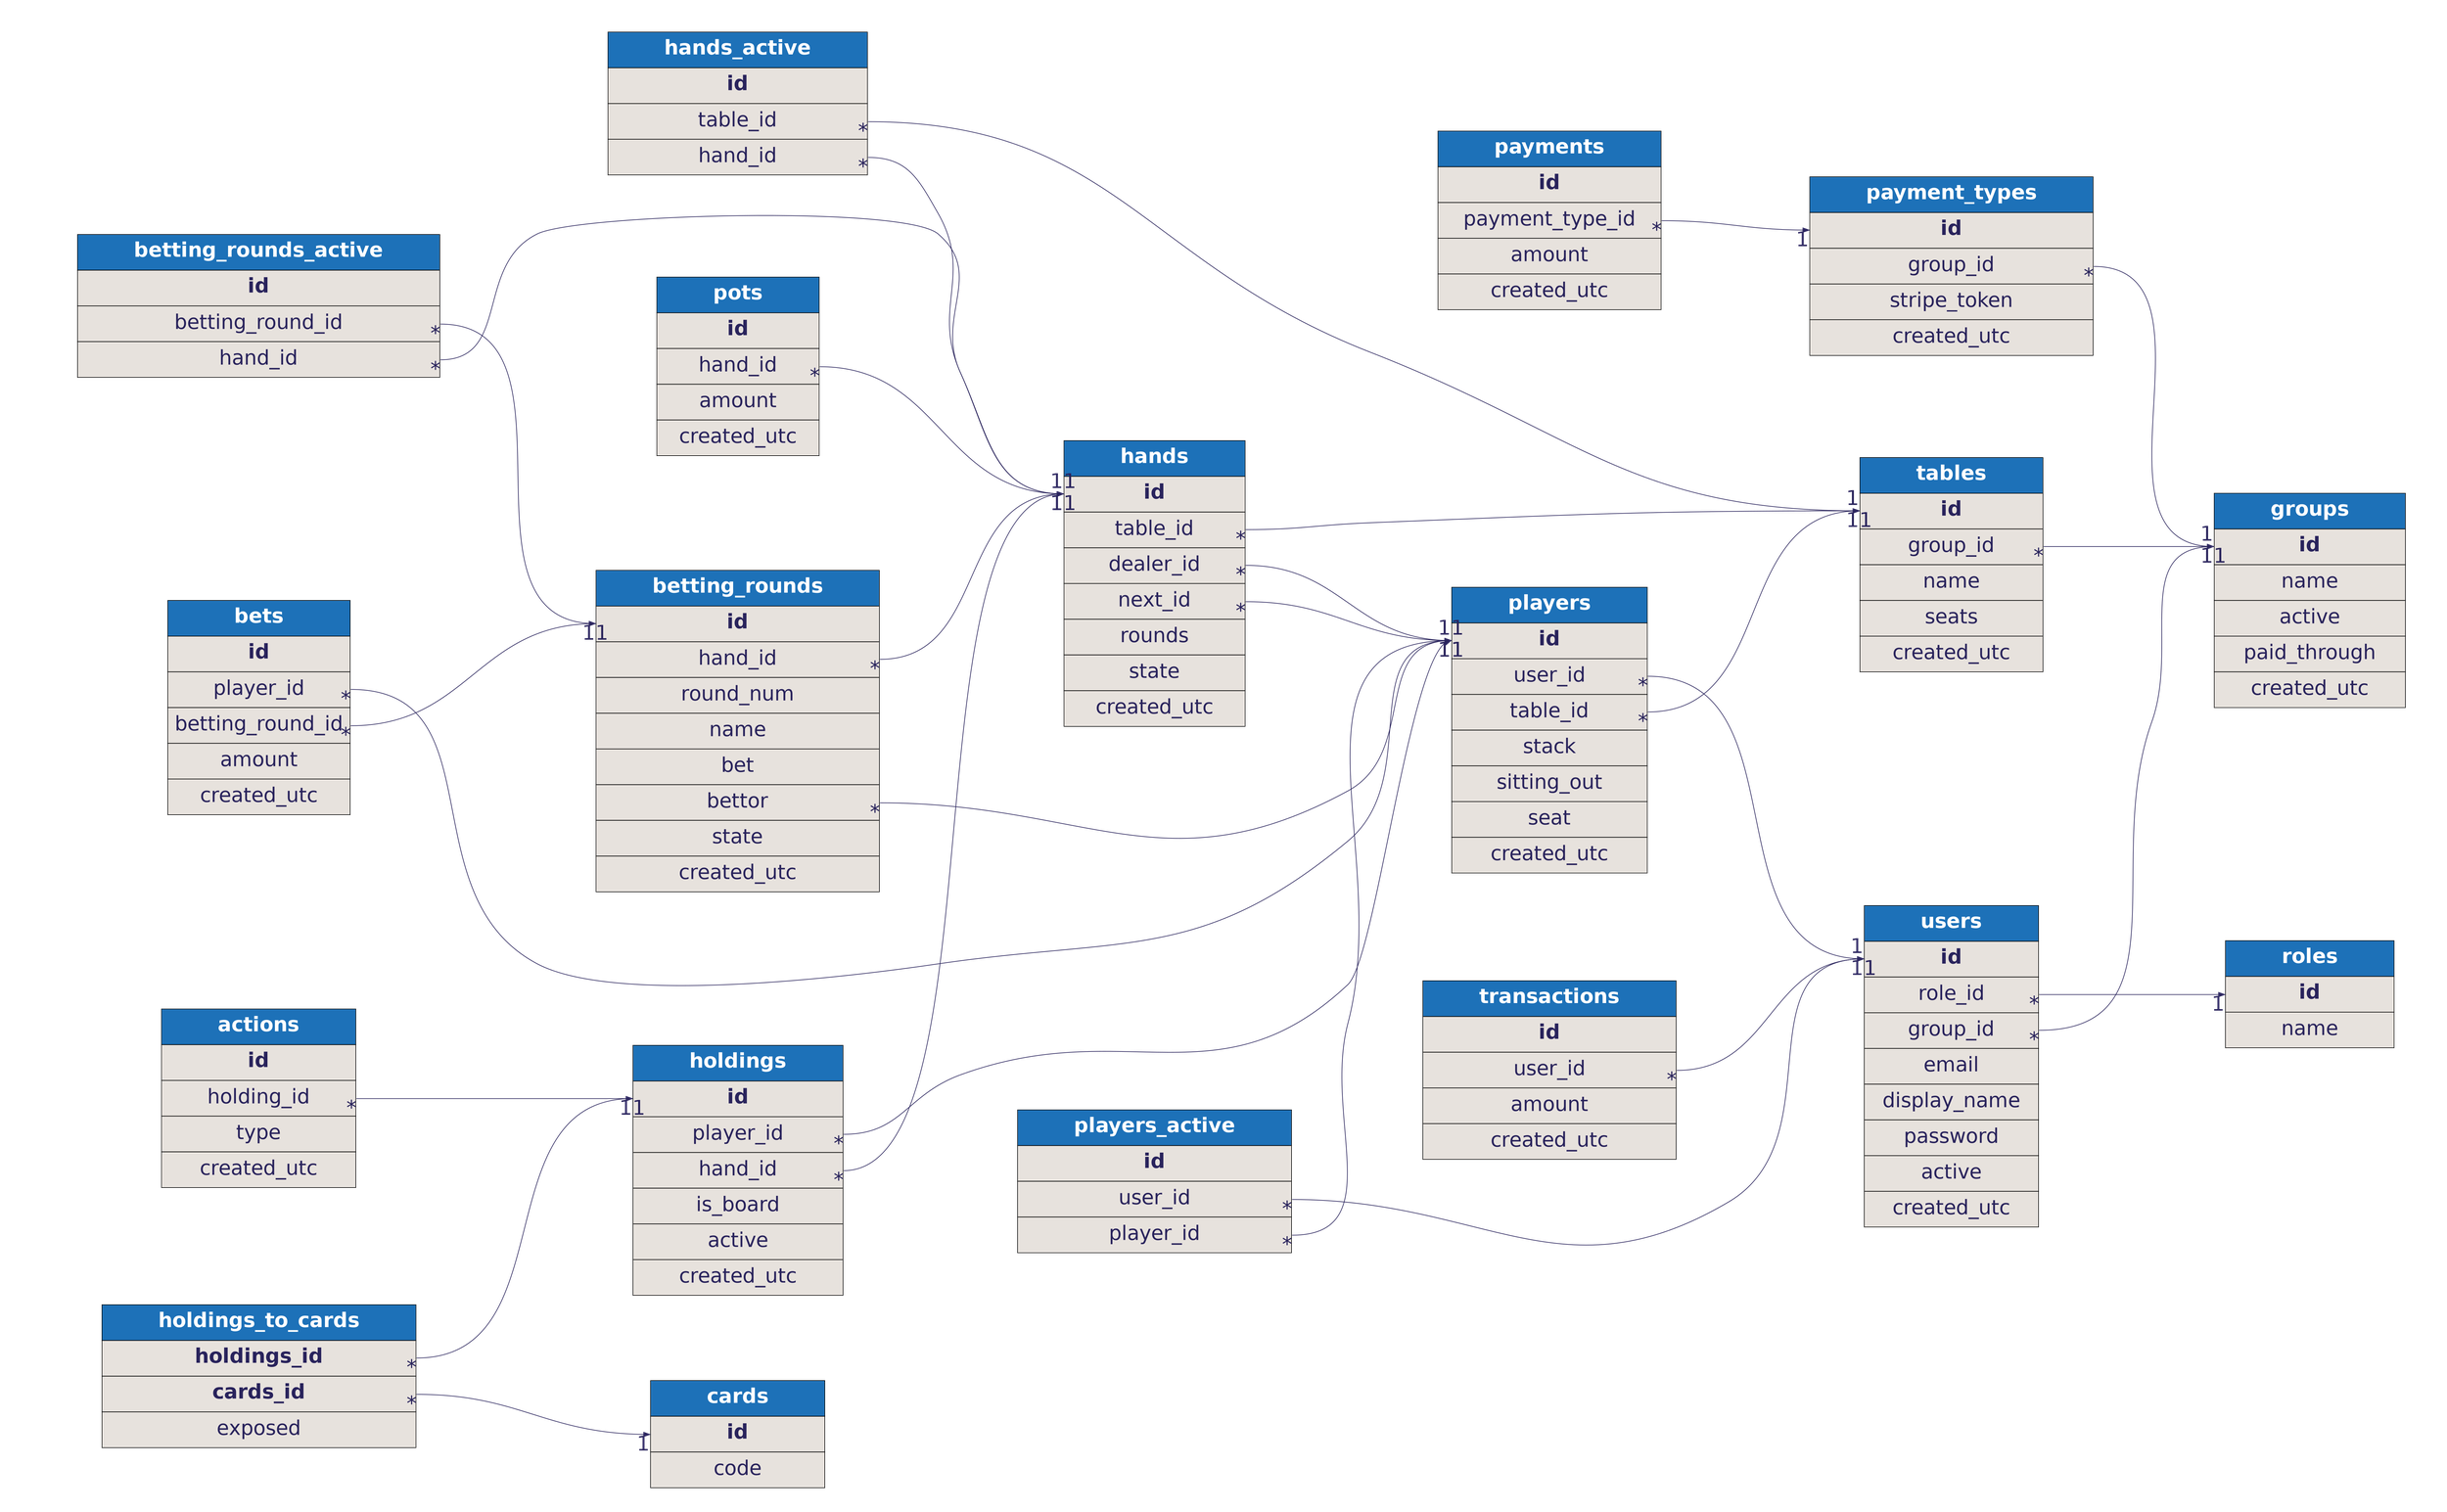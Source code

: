 digraph dbml {
      rankdir=LR;
      graph [fontname="helvetica", fontsize=32, fontcolor="#29235c", bgcolor="transparent"];
      node [penwidth=0, margin=0, fontname="helvetica", fontsize=32, fontcolor="#29235c"];
      edge [fontname="helvetica", fontsize=32, fontcolor="#29235c", color="#29235c"];

      
      
      "groups" [id=groups;label=<<TABLE BORDER="0" CELLBORDER="1" CELLSPACING="0" CELLPADDING="10" >
      <TR><TD PORT="f0" WIDTH="150" BGCOLOR="#1d71b8"><font color="#ffffff"><B>       groups       </B></font></TD></TR>
<TR><TD PORT="f1" BGCOLOR="#e7e2dd"><b>id</b></TD></TR>
<TR><TD PORT="f2" BGCOLOR="#e7e2dd">name</TD></TR>
<TR><TD PORT="f3" BGCOLOR="#e7e2dd">active</TD></TR>
<TR><TD PORT="f4" BGCOLOR="#e7e2dd">paid_through</TD></TR>
<TR><TD PORT="f5" BGCOLOR="#e7e2dd">created_utc</TD></TR>
    </TABLE>>];
"payment_types" [id=payment_types;label=<<TABLE BORDER="0" CELLBORDER="1" CELLSPACING="0" CELLPADDING="10" >
      <TR><TD PORT="f0" WIDTH="150" BGCOLOR="#1d71b8"><font color="#ffffff"><B>       payment_types       </B></font></TD></TR>
<TR><TD PORT="f1" BGCOLOR="#e7e2dd"><b>id</b></TD></TR>
<TR><TD PORT="f2" BGCOLOR="#e7e2dd">group_id</TD></TR>
<TR><TD PORT="f3" BGCOLOR="#e7e2dd">stripe_token</TD></TR>
<TR><TD PORT="f4" BGCOLOR="#e7e2dd">created_utc</TD></TR>
    </TABLE>>];
"payments" [id=payments;label=<<TABLE BORDER="0" CELLBORDER="1" CELLSPACING="0" CELLPADDING="10" >
      <TR><TD PORT="f0" WIDTH="150" BGCOLOR="#1d71b8"><font color="#ffffff"><B>       payments       </B></font></TD></TR>
<TR><TD PORT="f1" BGCOLOR="#e7e2dd"><b>id</b></TD></TR>
<TR><TD PORT="f2" BGCOLOR="#e7e2dd">payment_type_id</TD></TR>
<TR><TD PORT="f3" BGCOLOR="#e7e2dd">amount</TD></TR>
<TR><TD PORT="f4" BGCOLOR="#e7e2dd">created_utc</TD></TR>
    </TABLE>>];
"roles" [id=roles;label=<<TABLE BORDER="0" CELLBORDER="1" CELLSPACING="0" CELLPADDING="10" >
      <TR><TD PORT="f0" WIDTH="150" BGCOLOR="#1d71b8"><font color="#ffffff"><B>       roles       </B></font></TD></TR>
<TR><TD PORT="f1" BGCOLOR="#e7e2dd"><b>id</b></TD></TR>
<TR><TD PORT="f2" BGCOLOR="#e7e2dd">name</TD></TR>
    </TABLE>>];
"users" [id=users;label=<<TABLE BORDER="0" CELLBORDER="1" CELLSPACING="0" CELLPADDING="10" >
      <TR><TD PORT="f0" WIDTH="150" BGCOLOR="#1d71b8"><font color="#ffffff"><B>       users       </B></font></TD></TR>
<TR><TD PORT="f1" BGCOLOR="#e7e2dd"><b>id</b></TD></TR>
<TR><TD PORT="f2" BGCOLOR="#e7e2dd">role_id</TD></TR>
<TR><TD PORT="f3" BGCOLOR="#e7e2dd">group_id</TD></TR>
<TR><TD PORT="f4" BGCOLOR="#e7e2dd">email</TD></TR>
<TR><TD PORT="f5" BGCOLOR="#e7e2dd">display_name</TD></TR>
<TR><TD PORT="f6" BGCOLOR="#e7e2dd">password</TD></TR>
<TR><TD PORT="f7" BGCOLOR="#e7e2dd">active</TD></TR>
<TR><TD PORT="f8" BGCOLOR="#e7e2dd">created_utc</TD></TR>
    </TABLE>>];
"transactions" [id=transactions;label=<<TABLE BORDER="0" CELLBORDER="1" CELLSPACING="0" CELLPADDING="10" >
      <TR><TD PORT="f0" WIDTH="150" BGCOLOR="#1d71b8"><font color="#ffffff"><B>       transactions       </B></font></TD></TR>
<TR><TD PORT="f1" BGCOLOR="#e7e2dd"><b>id</b></TD></TR>
<TR><TD PORT="f2" BGCOLOR="#e7e2dd">user_id</TD></TR>
<TR><TD PORT="f3" BGCOLOR="#e7e2dd">amount</TD></TR>
<TR><TD PORT="f4" BGCOLOR="#e7e2dd">created_utc</TD></TR>
    </TABLE>>];
"tables" [id=tables;label=<<TABLE BORDER="0" CELLBORDER="1" CELLSPACING="0" CELLPADDING="10" >
      <TR><TD PORT="f0" WIDTH="150" BGCOLOR="#1d71b8"><font color="#ffffff"><B>       tables       </B></font></TD></TR>
<TR><TD PORT="f1" BGCOLOR="#e7e2dd"><b>id</b></TD></TR>
<TR><TD PORT="f2" BGCOLOR="#e7e2dd">group_id</TD></TR>
<TR><TD PORT="f3" BGCOLOR="#e7e2dd">name</TD></TR>
<TR><TD PORT="f4" BGCOLOR="#e7e2dd">seats</TD></TR>
<TR><TD PORT="f5" BGCOLOR="#e7e2dd">created_utc</TD></TR>
    </TABLE>>];
"players" [id=players;label=<<TABLE BORDER="0" CELLBORDER="1" CELLSPACING="0" CELLPADDING="10" >
      <TR><TD PORT="f0" WIDTH="150" BGCOLOR="#1d71b8"><font color="#ffffff"><B>       players       </B></font></TD></TR>
<TR><TD PORT="f1" BGCOLOR="#e7e2dd"><b>id</b></TD></TR>
<TR><TD PORT="f2" BGCOLOR="#e7e2dd">user_id</TD></TR>
<TR><TD PORT="f3" BGCOLOR="#e7e2dd">table_id</TD></TR>
<TR><TD PORT="f4" BGCOLOR="#e7e2dd">stack</TD></TR>
<TR><TD PORT="f5" BGCOLOR="#e7e2dd">sitting_out</TD></TR>
<TR><TD PORT="f6" BGCOLOR="#e7e2dd">seat</TD></TR>
<TR><TD PORT="f7" BGCOLOR="#e7e2dd">created_utc</TD></TR>
    </TABLE>>];
"players_active" [id=players_active;label=<<TABLE BORDER="0" CELLBORDER="1" CELLSPACING="0" CELLPADDING="10" >
      <TR><TD PORT="f0" WIDTH="150" BGCOLOR="#1d71b8"><font color="#ffffff"><B>       players_active       </B></font></TD></TR>
<TR><TD PORT="f1" BGCOLOR="#e7e2dd"><b>id</b></TD></TR>
<TR><TD PORT="f2" BGCOLOR="#e7e2dd">user_id</TD></TR>
<TR><TD PORT="f3" BGCOLOR="#e7e2dd">player_id</TD></TR>
    </TABLE>>];
"hands" [id=hands;label=<<TABLE BORDER="0" CELLBORDER="1" CELLSPACING="0" CELLPADDING="10" >
      <TR><TD PORT="f0" WIDTH="150" BGCOLOR="#1d71b8"><font color="#ffffff"><B>       hands       </B></font></TD></TR>
<TR><TD PORT="f1" BGCOLOR="#e7e2dd"><b>id</b></TD></TR>
<TR><TD PORT="f2" BGCOLOR="#e7e2dd">table_id</TD></TR>
<TR><TD PORT="f3" BGCOLOR="#e7e2dd">dealer_id</TD></TR>
<TR><TD PORT="f4" BGCOLOR="#e7e2dd">next_id</TD></TR>
<TR><TD PORT="f5" BGCOLOR="#e7e2dd">rounds</TD></TR>
<TR><TD PORT="f6" BGCOLOR="#e7e2dd">state</TD></TR>
<TR><TD PORT="f7" BGCOLOR="#e7e2dd">created_utc</TD></TR>
    </TABLE>>];
"hands_active" [id=hands_active;label=<<TABLE BORDER="0" CELLBORDER="1" CELLSPACING="0" CELLPADDING="10" >
      <TR><TD PORT="f0" WIDTH="150" BGCOLOR="#1d71b8"><font color="#ffffff"><B>       hands_active       </B></font></TD></TR>
<TR><TD PORT="f1" BGCOLOR="#e7e2dd"><b>id</b></TD></TR>
<TR><TD PORT="f2" BGCOLOR="#e7e2dd">table_id</TD></TR>
<TR><TD PORT="f3" BGCOLOR="#e7e2dd">hand_id</TD></TR>
    </TABLE>>];
"pots" [id=pots;label=<<TABLE BORDER="0" CELLBORDER="1" CELLSPACING="0" CELLPADDING="10" >
      <TR><TD PORT="f0" WIDTH="150" BGCOLOR="#1d71b8"><font color="#ffffff"><B>       pots       </B></font></TD></TR>
<TR><TD PORT="f1" BGCOLOR="#e7e2dd"><b>id</b></TD></TR>
<TR><TD PORT="f2" BGCOLOR="#e7e2dd">hand_id</TD></TR>
<TR><TD PORT="f3" BGCOLOR="#e7e2dd">amount</TD></TR>
<TR><TD PORT="f4" BGCOLOR="#e7e2dd">created_utc</TD></TR>
    </TABLE>>];
"betting_rounds" [id=betting_rounds;label=<<TABLE BORDER="0" CELLBORDER="1" CELLSPACING="0" CELLPADDING="10" >
      <TR><TD PORT="f0" WIDTH="150" BGCOLOR="#1d71b8"><font color="#ffffff"><B>       betting_rounds       </B></font></TD></TR>
<TR><TD PORT="f1" BGCOLOR="#e7e2dd"><b>id</b></TD></TR>
<TR><TD PORT="f2" BGCOLOR="#e7e2dd">hand_id</TD></TR>
<TR><TD PORT="f3" BGCOLOR="#e7e2dd">round_num</TD></TR>
<TR><TD PORT="f4" BGCOLOR="#e7e2dd">name</TD></TR>
<TR><TD PORT="f5" BGCOLOR="#e7e2dd">bet</TD></TR>
<TR><TD PORT="f6" BGCOLOR="#e7e2dd">bettor</TD></TR>
<TR><TD PORT="f7" BGCOLOR="#e7e2dd">state</TD></TR>
<TR><TD PORT="f8" BGCOLOR="#e7e2dd">created_utc</TD></TR>
    </TABLE>>];
"betting_rounds_active" [id=betting_rounds_active;label=<<TABLE BORDER="0" CELLBORDER="1" CELLSPACING="0" CELLPADDING="10" >
      <TR><TD PORT="f0" WIDTH="150" BGCOLOR="#1d71b8"><font color="#ffffff"><B>       betting_rounds_active       </B></font></TD></TR>
<TR><TD PORT="f1" BGCOLOR="#e7e2dd"><b>id</b></TD></TR>
<TR><TD PORT="f2" BGCOLOR="#e7e2dd">betting_round_id</TD></TR>
<TR><TD PORT="f3" BGCOLOR="#e7e2dd">hand_id</TD></TR>
    </TABLE>>];
"bets" [id=bets;label=<<TABLE BORDER="0" CELLBORDER="1" CELLSPACING="0" CELLPADDING="10" >
      <TR><TD PORT="f0" WIDTH="150" BGCOLOR="#1d71b8"><font color="#ffffff"><B>       bets       </B></font></TD></TR>
<TR><TD PORT="f1" BGCOLOR="#e7e2dd"><b>id</b></TD></TR>
<TR><TD PORT="f2" BGCOLOR="#e7e2dd">player_id</TD></TR>
<TR><TD PORT="f3" BGCOLOR="#e7e2dd">betting_round_id</TD></TR>
<TR><TD PORT="f4" BGCOLOR="#e7e2dd">amount</TD></TR>
<TR><TD PORT="f5" BGCOLOR="#e7e2dd">created_utc</TD></TR>
    </TABLE>>];
"holdings" [id=holdings;label=<<TABLE BORDER="0" CELLBORDER="1" CELLSPACING="0" CELLPADDING="10" >
      <TR><TD PORT="f0" WIDTH="150" BGCOLOR="#1d71b8"><font color="#ffffff"><B>       holdings       </B></font></TD></TR>
<TR><TD PORT="f1" BGCOLOR="#e7e2dd"><b>id</b></TD></TR>
<TR><TD PORT="f2" BGCOLOR="#e7e2dd">player_id</TD></TR>
<TR><TD PORT="f3" BGCOLOR="#e7e2dd">hand_id</TD></TR>
<TR><TD PORT="f4" BGCOLOR="#e7e2dd">is_board</TD></TR>
<TR><TD PORT="f5" BGCOLOR="#e7e2dd">active</TD></TR>
<TR><TD PORT="f6" BGCOLOR="#e7e2dd">created_utc</TD></TR>
    </TABLE>>];
"cards" [id=cards;label=<<TABLE BORDER="0" CELLBORDER="1" CELLSPACING="0" CELLPADDING="10" >
      <TR><TD PORT="f0" WIDTH="150" BGCOLOR="#1d71b8"><font color="#ffffff"><B>       cards       </B></font></TD></TR>
<TR><TD PORT="f1" BGCOLOR="#e7e2dd"><b>id</b></TD></TR>
<TR><TD PORT="f2" BGCOLOR="#e7e2dd">code</TD></TR>
    </TABLE>>];
"holdings_to_cards" [id=holdings_to_cards;label=<<TABLE BORDER="0" CELLBORDER="1" CELLSPACING="0" CELLPADDING="10" >
      <TR><TD PORT="f0" WIDTH="150" BGCOLOR="#1d71b8"><font color="#ffffff"><B>       holdings_to_cards       </B></font></TD></TR>
<TR><TD PORT="f1" BGCOLOR="#e7e2dd"><b>holdings_id</b></TD></TR>
<TR><TD PORT="f2" BGCOLOR="#e7e2dd"><b>cards_id</b></TD></TR>
<TR><TD PORT="f3" BGCOLOR="#e7e2dd">exposed</TD></TR>
    </TABLE>>];
"actions" [id=actions;label=<<TABLE BORDER="0" CELLBORDER="1" CELLSPACING="0" CELLPADDING="10" >
      <TR><TD PORT="f0" WIDTH="150" BGCOLOR="#1d71b8"><font color="#ffffff"><B>       actions       </B></font></TD></TR>
<TR><TD PORT="f1" BGCOLOR="#e7e2dd"><b>id</b></TD></TR>
<TR><TD PORT="f2" BGCOLOR="#e7e2dd">holding_id</TD></TR>
<TR><TD PORT="f3" BGCOLOR="#e7e2dd">type</TD></TR>
<TR><TD PORT="f4" BGCOLOR="#e7e2dd">created_utc</TD></TR>
    </TABLE>>];
    
      payment_types:f2:e -> groups:f1:w [headlabel="1", taillabel="*", arrowhead="normal", arrowtail="none"]
payments:f2:e -> payment_types:f1:w [headlabel="1", taillabel="*", arrowhead="normal", arrowtail="none"]
users:f2:e -> roles:f1:w [headlabel="1", taillabel="*", arrowhead="normal", arrowtail="none"]
users:f3:e -> groups:f1:w [headlabel="1", taillabel="*", arrowhead="normal", arrowtail="none"]
transactions:f2:e -> users:f1:w [headlabel="1", taillabel="*", arrowhead="normal", arrowtail="none"]
tables:f2:e -> groups:f1:w [headlabel="1", taillabel="*", arrowhead="normal", arrowtail="none"]
players:f2:e -> users:f1:w [headlabel="1", taillabel="*", arrowhead="normal", arrowtail="none"]
players:f3:e -> tables:f1:w [headlabel="1", taillabel="*", arrowhead="normal", arrowtail="none"]
players_active:f2:e -> users:f1:w [headlabel="1", taillabel="*", arrowhead="normal", arrowtail="none"]
players_active:f3:e -> players:f1:w [headlabel="1", taillabel="*", arrowhead="normal", arrowtail="none"]
hands:f2:e -> tables:f1:w [headlabel="1", taillabel="*", arrowhead="normal", arrowtail="none"]
hands:f3:e -> players:f1:w [headlabel="1", taillabel="*", arrowhead="normal", arrowtail="none"]
hands:f4:e -> players:f1:w [headlabel="1", taillabel="*", arrowhead="normal", arrowtail="none"]
hands_active:f2:e -> tables:f1:w [headlabel="1", taillabel="*", arrowhead="normal", arrowtail="none"]
hands_active:f3:e -> hands:f1:w [headlabel="1", taillabel="*", arrowhead="normal", arrowtail="none"]
pots:f2:e -> hands:f1:w [headlabel="1", taillabel="*", arrowhead="normal", arrowtail="none"]
betting_rounds:f2:e -> hands:f1:w [headlabel="1", taillabel="*", arrowhead="normal", arrowtail="none"]
betting_rounds:f6:e -> players:f1:w [headlabel="1", taillabel="*", arrowhead="normal", arrowtail="none"]
betting_rounds_active:f2:e -> betting_rounds:f1:w [headlabel="1", taillabel="*", arrowhead="normal", arrowtail="none"]
betting_rounds_active:f3:e -> hands:f1:w [headlabel="1", taillabel="*", arrowhead="normal", arrowtail="none"]
bets:f2:e -> players:f1:w [headlabel="1", taillabel="*", arrowhead="normal", arrowtail="none"]
bets:f3:e -> betting_rounds:f1:w [headlabel="1", taillabel="*", arrowhead="normal", arrowtail="none"]
holdings:f2:e -> players:f1:w [headlabel="1", taillabel="*", arrowhead="normal", arrowtail="none"]
holdings:f3:e -> hands:f1:w [headlabel="1", taillabel="*", arrowhead="normal", arrowtail="none"]
holdings_to_cards:f1:e -> holdings:f1:w [headlabel="1", taillabel="*", arrowhead="normal", arrowtail="none"]
holdings_to_cards:f2:e -> cards:f1:w [headlabel="1", taillabel="*", arrowhead="normal", arrowtail="none"]
actions:f2:e -> holdings:f1:w [headlabel="1", taillabel="*", arrowhead="normal", arrowtail="none"]
    }